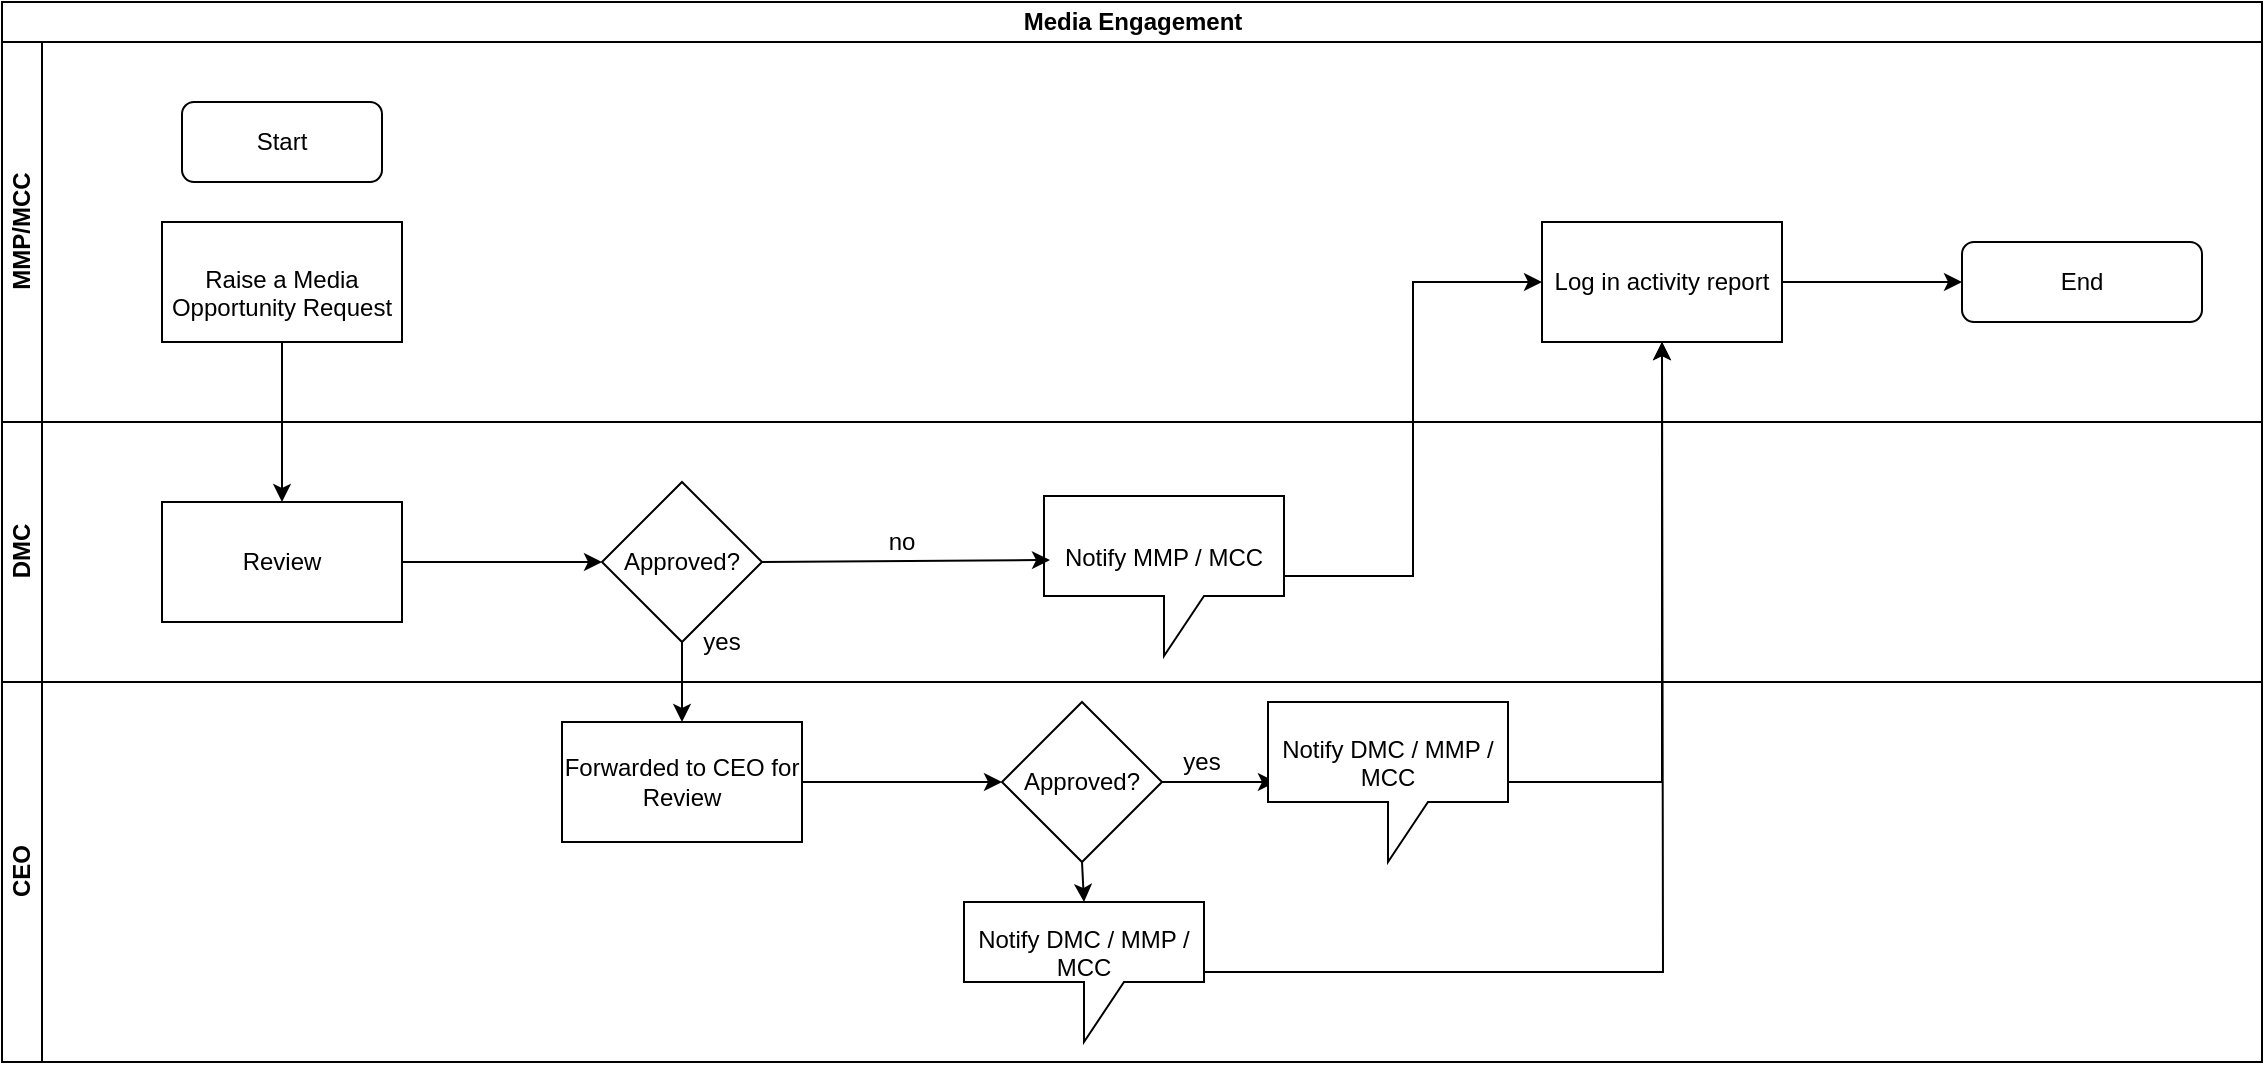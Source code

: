 <mxfile version="13.6.5" type="github">
  <diagram id="KncxqP0tCVX17FgFpvPP" name="Page-1">
    <mxGraphModel dx="1038" dy="547" grid="1" gridSize="10" guides="1" tooltips="1" connect="1" arrows="1" fold="1" page="1" pageScale="1" pageWidth="1169" pageHeight="827" math="0" shadow="0">
      <root>
        <mxCell id="0" />
        <mxCell id="1" parent="0" />
        <mxCell id="Ua7g4UJyHQX20peGsPAv-25" value="" style="edgeStyle=orthogonalEdgeStyle;rounded=0;orthogonalLoop=1;jettySize=auto;html=1;" edge="1" parent="1" source="Ua7g4UJyHQX20peGsPAv-22" target="Ua7g4UJyHQX20peGsPAv-24">
          <mxGeometry relative="1" as="geometry" />
        </mxCell>
        <mxCell id="Ua7g4UJyHQX20peGsPAv-22" value="Approved?" style="rhombus;whiteSpace=wrap;html=1;rounded=0;" vertex="1" parent="1">
          <mxGeometry x="320" y="250" width="80" height="80" as="geometry" />
        </mxCell>
        <mxCell id="Ua7g4UJyHQX20peGsPAv-23" value="" style="edgeStyle=orthogonalEdgeStyle;rounded=0;orthogonalLoop=1;jettySize=auto;html=1;" edge="1" parent="1" source="Ua7g4UJyHQX20peGsPAv-21" target="Ua7g4UJyHQX20peGsPAv-22">
          <mxGeometry relative="1" as="geometry" />
        </mxCell>
        <mxCell id="Ua7g4UJyHQX20peGsPAv-35" value="" style="edgeStyle=orthogonalEdgeStyle;rounded=0;orthogonalLoop=1;jettySize=auto;html=1;entryX=0.033;entryY=0.5;entryDx=0;entryDy=0;entryPerimeter=0;" edge="1" parent="1" source="Ua7g4UJyHQX20peGsPAv-26" target="Ua7g4UJyHQX20peGsPAv-33">
          <mxGeometry relative="1" as="geometry">
            <mxPoint x="645" y="401" as="targetPoint" />
          </mxGeometry>
        </mxCell>
        <mxCell id="Ua7g4UJyHQX20peGsPAv-26" value="Approved?" style="rhombus;whiteSpace=wrap;html=1;rounded=0;" vertex="1" parent="1">
          <mxGeometry x="520" y="360" width="80" height="80" as="geometry" />
        </mxCell>
        <mxCell id="Ua7g4UJyHQX20peGsPAv-27" value="" style="edgeStyle=orthogonalEdgeStyle;rounded=0;orthogonalLoop=1;jettySize=auto;html=1;" edge="1" parent="1" source="Ua7g4UJyHQX20peGsPAv-24" target="Ua7g4UJyHQX20peGsPAv-26">
          <mxGeometry relative="1" as="geometry" />
        </mxCell>
        <mxCell id="Ua7g4UJyHQX20peGsPAv-11" value="Media Engagement" style="swimlane;html=1;childLayout=stackLayout;resizeParent=1;resizeParentMax=0;horizontal=1;startSize=20;horizontalStack=0;" vertex="1" parent="1">
          <mxGeometry x="20" y="10" width="1130" height="530" as="geometry" />
        </mxCell>
        <mxCell id="Ua7g4UJyHQX20peGsPAv-12" value="MMP/MCC" style="swimlane;html=1;startSize=20;horizontal=0;" vertex="1" parent="Ua7g4UJyHQX20peGsPAv-11">
          <mxGeometry y="20" width="1130" height="190" as="geometry" />
        </mxCell>
        <mxCell id="Ua7g4UJyHQX20peGsPAv-15" value="Start" style="rounded=1;whiteSpace=wrap;html=1;" vertex="1" parent="Ua7g4UJyHQX20peGsPAv-12">
          <mxGeometry x="90" y="30" width="100" height="40" as="geometry" />
        </mxCell>
        <mxCell id="Ua7g4UJyHQX20peGsPAv-51" value="End" style="rounded=1;whiteSpace=wrap;html=1;" vertex="1" parent="Ua7g4UJyHQX20peGsPAv-12">
          <mxGeometry x="980" y="100" width="120" height="40" as="geometry" />
        </mxCell>
        <mxCell id="Ua7g4UJyHQX20peGsPAv-16" value="&lt;br/&gt;&lt;p style=&quot;margin-bottom: 0in ; line-height: 115%&quot;&gt;Raise a Media&lt;br/&gt;Opportunity Request&lt;/p&gt;&lt;br/&gt;" style="rounded=0;whiteSpace=wrap;html=1;" vertex="1" parent="Ua7g4UJyHQX20peGsPAv-12">
          <mxGeometry x="80" y="90" width="120" height="60" as="geometry" />
        </mxCell>
        <mxCell id="Ua7g4UJyHQX20peGsPAv-45" value="Log in activity report" style="whiteSpace=wrap;html=1;" vertex="1" parent="Ua7g4UJyHQX20peGsPAv-12">
          <mxGeometry x="770" y="90" width="120" height="60" as="geometry" />
        </mxCell>
        <mxCell id="Ua7g4UJyHQX20peGsPAv-53" value="" style="edgeStyle=orthogonalEdgeStyle;rounded=0;orthogonalLoop=1;jettySize=auto;html=1;entryX=0;entryY=0.5;entryDx=0;entryDy=0;" edge="1" parent="Ua7g4UJyHQX20peGsPAv-12" source="Ua7g4UJyHQX20peGsPAv-45" target="Ua7g4UJyHQX20peGsPAv-51">
          <mxGeometry relative="1" as="geometry">
            <mxPoint x="970" y="120" as="targetPoint" />
          </mxGeometry>
        </mxCell>
        <mxCell id="Ua7g4UJyHQX20peGsPAv-13" value="DMC" style="swimlane;html=1;startSize=20;horizontal=0;" vertex="1" parent="Ua7g4UJyHQX20peGsPAv-11">
          <mxGeometry y="210" width="1130" height="130" as="geometry" />
        </mxCell>
        <mxCell id="Ua7g4UJyHQX20peGsPAv-38" value="no" style="text;html=1;strokeColor=none;fillColor=none;align=center;verticalAlign=middle;whiteSpace=wrap;rounded=0;" vertex="1" parent="Ua7g4UJyHQX20peGsPAv-13">
          <mxGeometry x="430" y="50" width="40" height="20" as="geometry" />
        </mxCell>
        <mxCell id="Ua7g4UJyHQX20peGsPAv-31" value="&lt;br/&gt;&lt;p style=&quot;margin-bottom: 0in ; line-height: 115%&quot;&gt;Notify MMP / MCC&lt;/p&gt;&lt;br/&gt;" style="shape=callout;whiteSpace=wrap;html=1;perimeter=calloutPerimeter;" vertex="1" parent="Ua7g4UJyHQX20peGsPAv-13">
          <mxGeometry x="521" y="37" width="120" height="80" as="geometry" />
        </mxCell>
        <mxCell id="Ua7g4UJyHQX20peGsPAv-21" value="Review" style="rounded=0;whiteSpace=wrap;html=1;" vertex="1" parent="Ua7g4UJyHQX20peGsPAv-13">
          <mxGeometry x="80" y="40" width="120" height="60" as="geometry" />
        </mxCell>
        <mxCell id="Ua7g4UJyHQX20peGsPAv-28" value="yes" style="text;html=1;strokeColor=none;fillColor=none;align=center;verticalAlign=middle;whiteSpace=wrap;rounded=0;" vertex="1" parent="Ua7g4UJyHQX20peGsPAv-13">
          <mxGeometry x="340" y="100" width="40" height="20" as="geometry" />
        </mxCell>
        <mxCell id="Ua7g4UJyHQX20peGsPAv-14" value="CEO" style="swimlane;html=1;startSize=20;horizontal=0;" vertex="1" parent="Ua7g4UJyHQX20peGsPAv-11">
          <mxGeometry y="340" width="1130" height="190" as="geometry" />
        </mxCell>
        <mxCell id="Ua7g4UJyHQX20peGsPAv-39" value="yes" style="text;html=1;strokeColor=none;fillColor=none;align=center;verticalAlign=middle;whiteSpace=wrap;rounded=0;" vertex="1" parent="Ua7g4UJyHQX20peGsPAv-14">
          <mxGeometry x="580" y="30" width="40" height="20" as="geometry" />
        </mxCell>
        <mxCell id="Ua7g4UJyHQX20peGsPAv-33" value="&lt;br/&gt;&lt;p style=&quot;margin-bottom: 0in ; line-height: 115%&quot;&gt;Notify DMC / MMP /&lt;br/&gt;MCC&lt;/p&gt;&lt;br/&gt;" style="shape=callout;whiteSpace=wrap;html=1;perimeter=calloutPerimeter;" vertex="1" parent="Ua7g4UJyHQX20peGsPAv-14">
          <mxGeometry x="633" y="10" width="120" height="80" as="geometry" />
        </mxCell>
        <mxCell id="Ua7g4UJyHQX20peGsPAv-24" value="Forwarded to CEO for Review" style="whiteSpace=wrap;html=1;rounded=0;" vertex="1" parent="Ua7g4UJyHQX20peGsPAv-14">
          <mxGeometry x="280" y="20" width="120" height="60" as="geometry" />
        </mxCell>
        <mxCell id="Ua7g4UJyHQX20peGsPAv-42" value="&lt;br&gt;&lt;p style=&quot;margin-bottom: 0in ; line-height: 115%&quot;&gt;Notify DMC / MMP /&lt;br&gt;MCC&lt;/p&gt;&lt;br&gt;" style="shape=callout;whiteSpace=wrap;html=1;perimeter=calloutPerimeter;" vertex="1" parent="Ua7g4UJyHQX20peGsPAv-14">
          <mxGeometry x="481" y="110" width="120" height="70" as="geometry" />
        </mxCell>
        <mxCell id="Ua7g4UJyHQX20peGsPAv-18" value="" style="edgeStyle=orthogonalEdgeStyle;rounded=0;orthogonalLoop=1;jettySize=auto;html=1;entryX=0.5;entryY=0;entryDx=0;entryDy=0;" edge="1" parent="Ua7g4UJyHQX20peGsPAv-11" source="Ua7g4UJyHQX20peGsPAv-16" target="Ua7g4UJyHQX20peGsPAv-21">
          <mxGeometry relative="1" as="geometry">
            <mxPoint x="140" y="230" as="targetPoint" />
          </mxGeometry>
        </mxCell>
        <mxCell id="Ua7g4UJyHQX20peGsPAv-46" value="" style="edgeStyle=orthogonalEdgeStyle;rounded=0;orthogonalLoop=1;jettySize=auto;html=1;" edge="1" parent="Ua7g4UJyHQX20peGsPAv-11" source="Ua7g4UJyHQX20peGsPAv-33" target="Ua7g4UJyHQX20peGsPAv-45">
          <mxGeometry relative="1" as="geometry" />
        </mxCell>
        <mxCell id="Ua7g4UJyHQX20peGsPAv-48" value="" style="edgeStyle=orthogonalEdgeStyle;rounded=0;orthogonalLoop=1;jettySize=auto;html=1;entryX=0;entryY=0.5;entryDx=0;entryDy=0;" edge="1" parent="Ua7g4UJyHQX20peGsPAv-11" source="Ua7g4UJyHQX20peGsPAv-31" target="Ua7g4UJyHQX20peGsPAv-45">
          <mxGeometry relative="1" as="geometry">
            <mxPoint x="731" y="287" as="targetPoint" />
          </mxGeometry>
        </mxCell>
        <mxCell id="Ua7g4UJyHQX20peGsPAv-36" value="" style="endArrow=classic;html=1;exitX=1;exitY=0.5;exitDx=0;exitDy=0;entryX=0.025;entryY=0.4;entryDx=0;entryDy=0;entryPerimeter=0;" edge="1" parent="1" source="Ua7g4UJyHQX20peGsPAv-22" target="Ua7g4UJyHQX20peGsPAv-31">
          <mxGeometry width="50" height="50" relative="1" as="geometry">
            <mxPoint x="500" y="310" as="sourcePoint" />
            <mxPoint x="550" y="260" as="targetPoint" />
          </mxGeometry>
        </mxCell>
        <mxCell id="Ua7g4UJyHQX20peGsPAv-44" value="" style="endArrow=classic;html=1;exitX=0.5;exitY=1;exitDx=0;exitDy=0;entryX=0.5;entryY=0;entryDx=0;entryDy=0;entryPerimeter=0;" edge="1" parent="1" source="Ua7g4UJyHQX20peGsPAv-26" target="Ua7g4UJyHQX20peGsPAv-42">
          <mxGeometry width="50" height="50" relative="1" as="geometry">
            <mxPoint x="500" y="390" as="sourcePoint" />
            <mxPoint x="550" y="340" as="targetPoint" />
          </mxGeometry>
        </mxCell>
        <mxCell id="Ua7g4UJyHQX20peGsPAv-50" value="" style="edgeStyle=orthogonalEdgeStyle;rounded=0;orthogonalLoop=1;jettySize=auto;html=1;" edge="1" parent="1" source="Ua7g4UJyHQX20peGsPAv-42">
          <mxGeometry relative="1" as="geometry">
            <mxPoint x="850" y="180" as="targetPoint" />
          </mxGeometry>
        </mxCell>
      </root>
    </mxGraphModel>
  </diagram>
</mxfile>
